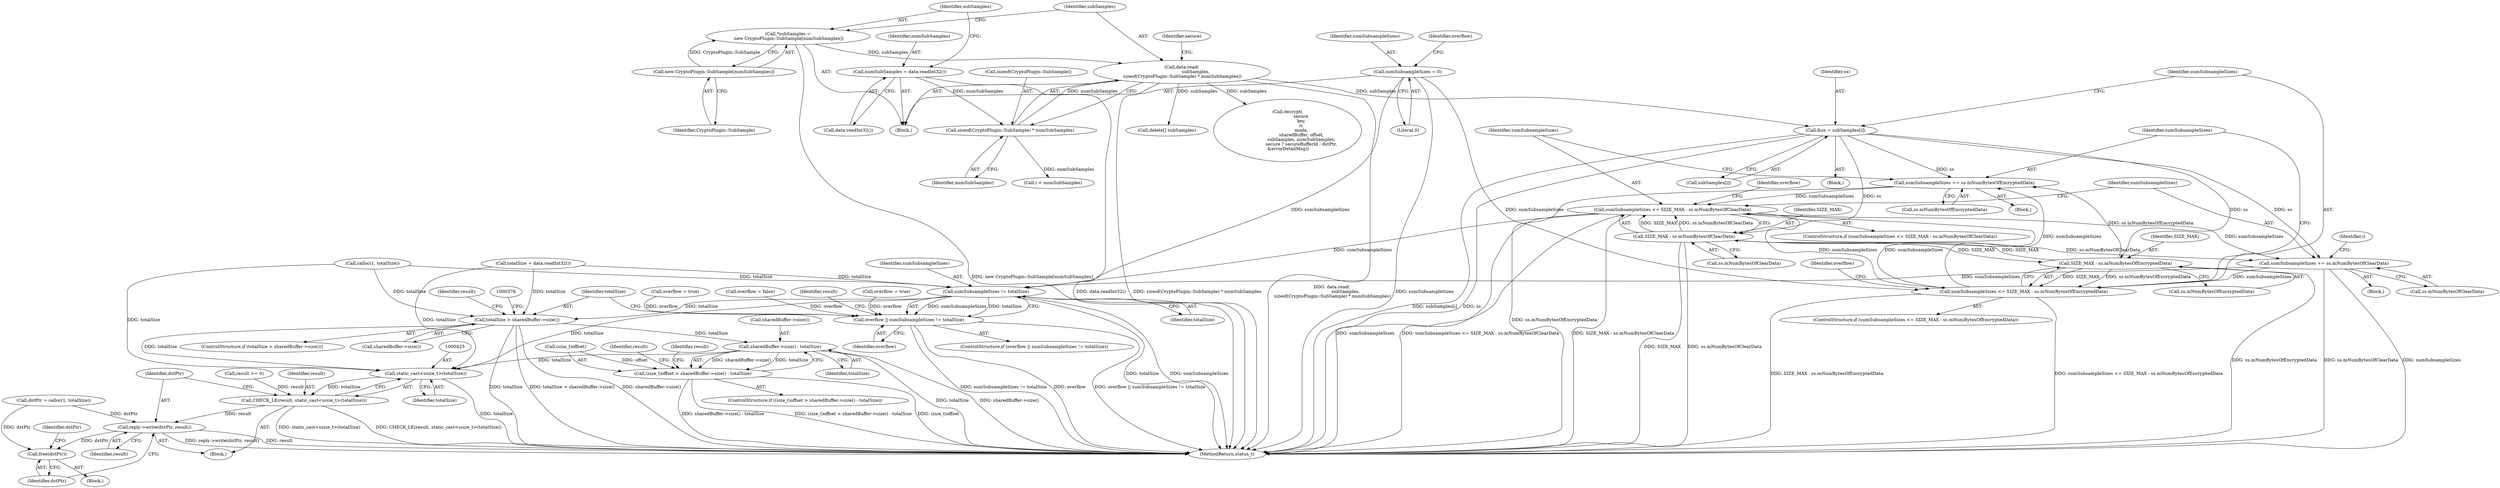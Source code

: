 digraph "0_Android_22f824feac43d5758f9a70b77f2aca840ba62c3b@API" {
"1000322" [label="(Call,sumSubsampleSizes += ss.mNumBytesOfEncryptedData)"];
"1000308" [label="(Call,&ss = subSamples[i])"];
"1000261" [label="(Call,data.read(\n                    subSamples,\n sizeof(CryptoPlugin::SubSample) * numSubSamples))"];
"1000257" [label="(Call,*subSamples =\n new CryptoPlugin::SubSample[numSubSamples])"];
"1000259" [label="(Call,new CryptoPlugin::SubSample[numSubSamples])"];
"1000263" [label="(Call,sizeof(CryptoPlugin::SubSample) * numSubSamples)"];
"1000253" [label="(Call,numSubSamples = data.readInt32())"];
"1000316" [label="(Call,SIZE_MAX - ss.mNumBytesOfEncryptedData)"];
"1000335" [label="(Call,SIZE_MAX - ss.mNumBytesOfClearData)"];
"1000314" [label="(Call,sumSubsampleSizes <= SIZE_MAX - ss.mNumBytesOfEncryptedData)"];
"1000333" [label="(Call,sumSubsampleSizes <= SIZE_MAX - ss.mNumBytesOfClearData)"];
"1000322" [label="(Call,sumSubsampleSizes += ss.mNumBytesOfEncryptedData)"];
"1000289" [label="(Call,sumSubsampleSizes = 0)"];
"1000341" [label="(Call,sumSubsampleSizes += ss.mNumBytesOfClearData)"];
"1000354" [label="(Call,sumSubsampleSizes != totalSize)"];
"1000352" [label="(Call,overflow || sumSubsampleSizes != totalSize)"];
"1000364" [label="(Call,totalSize > sharedBuffer->size())"];
"1000378" [label="(Call,sharedBuffer->size() - totalSize)"];
"1000374" [label="(Call,(size_t)offset > sharedBuffer->size() - totalSize)"];
"1000424" [label="(Call,static_cast<ssize_t>(totalSize))"];
"1000422" [label="(Call,CHECK_LE(result, static_cast<ssize_t>(totalSize)))"];
"1000427" [label="(Call,reply->write(dstPtr, result))"];
"1000430" [label="(Call,free(dstPtr))"];
"1000483" [label="(MethodReturn,status_t)"];
"1000258" [label="(Identifier,subSamples)"];
"1000424" [label="(Call,static_cast<ssize_t>(totalSize))"];
"1000364" [label="(Call,totalSize > sharedBuffer->size())"];
"1000260" [label="(Identifier,CryptoPlugin::SubSample)"];
"1000378" [label="(Call,sharedBuffer->size() - totalSize)"];
"1000290" [label="(Identifier,sumSubsampleSizes)"];
"1000340" [label="(Block,)"];
"1000348" [label="(Call,overflow = true)"];
"1000263" [label="(Call,sizeof(CryptoPlugin::SubSample) * numSubSamples)"];
"1000313" [label="(ControlStructure,if (sumSubsampleSizes <= SIZE_MAX - ss.mNumBytesOfEncryptedData))"];
"1000316" [label="(Call,SIZE_MAX - ss.mNumBytesOfEncryptedData)"];
"1000266" [label="(Identifier,numSubSamples)"];
"1000380" [label="(Identifier,totalSize)"];
"1000356" [label="(Identifier,totalSize)"];
"1000209" [label="(Block,)"];
"1000261" [label="(Call,data.read(\n                    subSamples,\n sizeof(CryptoPlugin::SubSample) * numSubSamples))"];
"1000363" [label="(ControlStructure,if (totalSize > sharedBuffer->size()))"];
"1000330" [label="(Identifier,overflow)"];
"1000291" [label="(Literal,0)"];
"1000426" [label="(Identifier,totalSize)"];
"1000435" [label="(Call,delete[] subSamples)"];
"1000255" [label="(Call,data.readInt32())"];
"1000322" [label="(Call,sumSubsampleSizes += ss.mNumBytesOfEncryptedData)"];
"1000323" [label="(Identifier,sumSubsampleSizes)"];
"1000433" [label="(Identifier,dstPtr)"];
"1000355" [label="(Identifier,sumSubsampleSizes)"];
"1000431" [label="(Identifier,dstPtr)"];
"1000365" [label="(Identifier,totalSize)"];
"1000422" [label="(Call,CHECK_LE(result, static_cast<ssize_t>(totalSize)))"];
"1000293" [label="(Call,overflow = false)"];
"1000253" [label="(Call,numSubSamples = data.readInt32())"];
"1000379" [label="(Call,sharedBuffer->size())"];
"1000429" [label="(Identifier,result)"];
"1000310" [label="(Call,subSamples[i])"];
"1000264" [label="(Call,sizeof(CryptoPlugin::SubSample))"];
"1000416" [label="(Block,)"];
"1000375" [label="(Call,(size_t)offset)"];
"1000428" [label="(Identifier,dstPtr)"];
"1000383" [label="(Identifier,result)"];
"1000333" [label="(Call,sumSubsampleSizes <= SIZE_MAX - ss.mNumBytesOfClearData)"];
"1000317" [label="(Identifier,SIZE_MAX)"];
"1000306" [label="(Block,)"];
"1000270" [label="(Identifier,secure)"];
"1000341" [label="(Call,sumSubsampleSizes += ss.mNumBytesOfClearData)"];
"1000353" [label="(Identifier,overflow)"];
"1000321" [label="(Block,)"];
"1000237" [label="(Call,totalSize = data.readInt32())"];
"1000390" [label="(Call,decrypt(\n                    secure,\n                    key,\n                    iv,\n                    mode,\n                    sharedBuffer, offset,\n                    subSamples, numSubSamples,\n                    secure ? secureBufferId : dstPtr,\n &errorDetailMsg))"];
"1000389" [label="(Identifier,result)"];
"1000283" [label="(Call,calloc(1, totalSize))"];
"1000352" [label="(Call,overflow || sumSubsampleSizes != totalSize)"];
"1000427" [label="(Call,reply->write(dstPtr, result))"];
"1000289" [label="(Call,sumSubsampleSizes = 0)"];
"1000351" [label="(ControlStructure,if (overflow || sumSubsampleSizes != totalSize))"];
"1000294" [label="(Identifier,overflow)"];
"1000335" [label="(Call,SIZE_MAX - ss.mNumBytesOfClearData)"];
"1000359" [label="(Identifier,result)"];
"1000334" [label="(Identifier,sumSubsampleSizes)"];
"1000343" [label="(Call,ss.mNumBytesOfClearData)"];
"1000324" [label="(Call,ss.mNumBytesOfEncryptedData)"];
"1000262" [label="(Identifier,subSamples)"];
"1000418" [label="(Call,result >= 0)"];
"1000430" [label="(Call,free(dstPtr))"];
"1000354" [label="(Call,sumSubsampleSizes != totalSize)"];
"1000342" [label="(Identifier,sumSubsampleSizes)"];
"1000315" [label="(Identifier,sumSubsampleSizes)"];
"1000369" [label="(Identifier,result)"];
"1000366" [label="(Call,sharedBuffer->size())"];
"1000305" [label="(Identifier,i)"];
"1000318" [label="(Call,ss.mNumBytesOfEncryptedData)"];
"1000257" [label="(Call,*subSamples =\n new CryptoPlugin::SubSample[numSubSamples])"];
"1000421" [label="(Block,)"];
"1000259" [label="(Call,new CryptoPlugin::SubSample[numSubSamples])"];
"1000329" [label="(Call,overflow = true)"];
"1000254" [label="(Identifier,numSubSamples)"];
"1000336" [label="(Identifier,SIZE_MAX)"];
"1000281" [label="(Call,dstPtr = calloc(1, totalSize))"];
"1000309" [label="(Identifier,ss)"];
"1000423" [label="(Identifier,result)"];
"1000301" [label="(Call,i < numSubSamples)"];
"1000349" [label="(Identifier,overflow)"];
"1000314" [label="(Call,sumSubsampleSizes <= SIZE_MAX - ss.mNumBytesOfEncryptedData)"];
"1000337" [label="(Call,ss.mNumBytesOfClearData)"];
"1000374" [label="(Call,(size_t)offset > sharedBuffer->size() - totalSize)"];
"1000373" [label="(ControlStructure,if ((size_t)offset > sharedBuffer->size() - totalSize))"];
"1000332" [label="(ControlStructure,if (sumSubsampleSizes <= SIZE_MAX - ss.mNumBytesOfClearData))"];
"1000308" [label="(Call,&ss = subSamples[i])"];
"1000322" -> "1000321"  [label="AST: "];
"1000322" -> "1000324"  [label="CFG: "];
"1000323" -> "1000322"  [label="AST: "];
"1000324" -> "1000322"  [label="AST: "];
"1000334" -> "1000322"  [label="CFG: "];
"1000322" -> "1000483"  [label="DDG: ss.mNumBytesOfEncryptedData"];
"1000308" -> "1000322"  [label="DDG: ss"];
"1000316" -> "1000322"  [label="DDG: ss.mNumBytesOfEncryptedData"];
"1000314" -> "1000322"  [label="DDG: sumSubsampleSizes"];
"1000322" -> "1000333"  [label="DDG: sumSubsampleSizes"];
"1000308" -> "1000306"  [label="AST: "];
"1000308" -> "1000310"  [label="CFG: "];
"1000309" -> "1000308"  [label="AST: "];
"1000310" -> "1000308"  [label="AST: "];
"1000315" -> "1000308"  [label="CFG: "];
"1000308" -> "1000483"  [label="DDG: subSamples[i]"];
"1000308" -> "1000483"  [label="DDG: ss"];
"1000261" -> "1000308"  [label="DDG: subSamples"];
"1000308" -> "1000316"  [label="DDG: ss"];
"1000308" -> "1000335"  [label="DDG: ss"];
"1000308" -> "1000341"  [label="DDG: ss"];
"1000261" -> "1000209"  [label="AST: "];
"1000261" -> "1000263"  [label="CFG: "];
"1000262" -> "1000261"  [label="AST: "];
"1000263" -> "1000261"  [label="AST: "];
"1000270" -> "1000261"  [label="CFG: "];
"1000261" -> "1000483"  [label="DDG: sizeof(CryptoPlugin::SubSample) * numSubSamples"];
"1000261" -> "1000483"  [label="DDG: data.read(\n                    subSamples,\n sizeof(CryptoPlugin::SubSample) * numSubSamples)"];
"1000257" -> "1000261"  [label="DDG: subSamples"];
"1000263" -> "1000261"  [label="DDG: numSubSamples"];
"1000261" -> "1000390"  [label="DDG: subSamples"];
"1000261" -> "1000435"  [label="DDG: subSamples"];
"1000257" -> "1000209"  [label="AST: "];
"1000257" -> "1000259"  [label="CFG: "];
"1000258" -> "1000257"  [label="AST: "];
"1000259" -> "1000257"  [label="AST: "];
"1000262" -> "1000257"  [label="CFG: "];
"1000257" -> "1000483"  [label="DDG: new CryptoPlugin::SubSample[numSubSamples]"];
"1000259" -> "1000257"  [label="DDG: CryptoPlugin::SubSample"];
"1000259" -> "1000260"  [label="CFG: "];
"1000260" -> "1000259"  [label="AST: "];
"1000263" -> "1000266"  [label="CFG: "];
"1000264" -> "1000263"  [label="AST: "];
"1000266" -> "1000263"  [label="AST: "];
"1000253" -> "1000263"  [label="DDG: numSubSamples"];
"1000263" -> "1000301"  [label="DDG: numSubSamples"];
"1000253" -> "1000209"  [label="AST: "];
"1000253" -> "1000255"  [label="CFG: "];
"1000254" -> "1000253"  [label="AST: "];
"1000255" -> "1000253"  [label="AST: "];
"1000258" -> "1000253"  [label="CFG: "];
"1000253" -> "1000483"  [label="DDG: data.readInt32()"];
"1000316" -> "1000314"  [label="AST: "];
"1000316" -> "1000318"  [label="CFG: "];
"1000317" -> "1000316"  [label="AST: "];
"1000318" -> "1000316"  [label="AST: "];
"1000314" -> "1000316"  [label="CFG: "];
"1000316" -> "1000483"  [label="DDG: ss.mNumBytesOfEncryptedData"];
"1000316" -> "1000314"  [label="DDG: SIZE_MAX"];
"1000316" -> "1000314"  [label="DDG: ss.mNumBytesOfEncryptedData"];
"1000335" -> "1000316"  [label="DDG: SIZE_MAX"];
"1000316" -> "1000335"  [label="DDG: SIZE_MAX"];
"1000335" -> "1000333"  [label="AST: "];
"1000335" -> "1000337"  [label="CFG: "];
"1000336" -> "1000335"  [label="AST: "];
"1000337" -> "1000335"  [label="AST: "];
"1000333" -> "1000335"  [label="CFG: "];
"1000335" -> "1000483"  [label="DDG: SIZE_MAX"];
"1000335" -> "1000483"  [label="DDG: ss.mNumBytesOfClearData"];
"1000335" -> "1000333"  [label="DDG: SIZE_MAX"];
"1000335" -> "1000333"  [label="DDG: ss.mNumBytesOfClearData"];
"1000335" -> "1000341"  [label="DDG: ss.mNumBytesOfClearData"];
"1000314" -> "1000313"  [label="AST: "];
"1000315" -> "1000314"  [label="AST: "];
"1000323" -> "1000314"  [label="CFG: "];
"1000330" -> "1000314"  [label="CFG: "];
"1000314" -> "1000483"  [label="DDG: SIZE_MAX - ss.mNumBytesOfEncryptedData"];
"1000314" -> "1000483"  [label="DDG: sumSubsampleSizes <= SIZE_MAX - ss.mNumBytesOfEncryptedData"];
"1000333" -> "1000314"  [label="DDG: sumSubsampleSizes"];
"1000289" -> "1000314"  [label="DDG: sumSubsampleSizes"];
"1000341" -> "1000314"  [label="DDG: sumSubsampleSizes"];
"1000314" -> "1000333"  [label="DDG: sumSubsampleSizes"];
"1000333" -> "1000332"  [label="AST: "];
"1000334" -> "1000333"  [label="AST: "];
"1000342" -> "1000333"  [label="CFG: "];
"1000349" -> "1000333"  [label="CFG: "];
"1000333" -> "1000483"  [label="DDG: sumSubsampleSizes"];
"1000333" -> "1000483"  [label="DDG: sumSubsampleSizes <= SIZE_MAX - ss.mNumBytesOfClearData"];
"1000333" -> "1000483"  [label="DDG: SIZE_MAX - ss.mNumBytesOfClearData"];
"1000333" -> "1000341"  [label="DDG: sumSubsampleSizes"];
"1000333" -> "1000354"  [label="DDG: sumSubsampleSizes"];
"1000289" -> "1000209"  [label="AST: "];
"1000289" -> "1000291"  [label="CFG: "];
"1000290" -> "1000289"  [label="AST: "];
"1000291" -> "1000289"  [label="AST: "];
"1000294" -> "1000289"  [label="CFG: "];
"1000289" -> "1000483"  [label="DDG: sumSubsampleSizes"];
"1000289" -> "1000354"  [label="DDG: sumSubsampleSizes"];
"1000341" -> "1000340"  [label="AST: "];
"1000341" -> "1000343"  [label="CFG: "];
"1000342" -> "1000341"  [label="AST: "];
"1000343" -> "1000341"  [label="AST: "];
"1000305" -> "1000341"  [label="CFG: "];
"1000341" -> "1000483"  [label="DDG: ss.mNumBytesOfClearData"];
"1000341" -> "1000483"  [label="DDG: sumSubsampleSizes"];
"1000341" -> "1000354"  [label="DDG: sumSubsampleSizes"];
"1000354" -> "1000352"  [label="AST: "];
"1000354" -> "1000356"  [label="CFG: "];
"1000355" -> "1000354"  [label="AST: "];
"1000356" -> "1000354"  [label="AST: "];
"1000352" -> "1000354"  [label="CFG: "];
"1000354" -> "1000483"  [label="DDG: totalSize"];
"1000354" -> "1000483"  [label="DDG: sumSubsampleSizes"];
"1000354" -> "1000352"  [label="DDG: sumSubsampleSizes"];
"1000354" -> "1000352"  [label="DDG: totalSize"];
"1000283" -> "1000354"  [label="DDG: totalSize"];
"1000237" -> "1000354"  [label="DDG: totalSize"];
"1000354" -> "1000364"  [label="DDG: totalSize"];
"1000354" -> "1000424"  [label="DDG: totalSize"];
"1000352" -> "1000351"  [label="AST: "];
"1000352" -> "1000353"  [label="CFG: "];
"1000353" -> "1000352"  [label="AST: "];
"1000359" -> "1000352"  [label="CFG: "];
"1000365" -> "1000352"  [label="CFG: "];
"1000352" -> "1000483"  [label="DDG: overflow"];
"1000352" -> "1000483"  [label="DDG: overflow || sumSubsampleSizes != totalSize"];
"1000352" -> "1000483"  [label="DDG: sumSubsampleSizes != totalSize"];
"1000348" -> "1000352"  [label="DDG: overflow"];
"1000293" -> "1000352"  [label="DDG: overflow"];
"1000329" -> "1000352"  [label="DDG: overflow"];
"1000364" -> "1000363"  [label="AST: "];
"1000364" -> "1000366"  [label="CFG: "];
"1000365" -> "1000364"  [label="AST: "];
"1000366" -> "1000364"  [label="AST: "];
"1000369" -> "1000364"  [label="CFG: "];
"1000376" -> "1000364"  [label="CFG: "];
"1000364" -> "1000483"  [label="DDG: totalSize"];
"1000364" -> "1000483"  [label="DDG: totalSize > sharedBuffer->size()"];
"1000364" -> "1000483"  [label="DDG: sharedBuffer->size()"];
"1000283" -> "1000364"  [label="DDG: totalSize"];
"1000237" -> "1000364"  [label="DDG: totalSize"];
"1000364" -> "1000378"  [label="DDG: totalSize"];
"1000364" -> "1000424"  [label="DDG: totalSize"];
"1000378" -> "1000374"  [label="AST: "];
"1000378" -> "1000380"  [label="CFG: "];
"1000379" -> "1000378"  [label="AST: "];
"1000380" -> "1000378"  [label="AST: "];
"1000374" -> "1000378"  [label="CFG: "];
"1000378" -> "1000483"  [label="DDG: totalSize"];
"1000378" -> "1000483"  [label="DDG: sharedBuffer->size()"];
"1000378" -> "1000374"  [label="DDG: sharedBuffer->size()"];
"1000378" -> "1000374"  [label="DDG: totalSize"];
"1000378" -> "1000424"  [label="DDG: totalSize"];
"1000374" -> "1000373"  [label="AST: "];
"1000375" -> "1000374"  [label="AST: "];
"1000383" -> "1000374"  [label="CFG: "];
"1000389" -> "1000374"  [label="CFG: "];
"1000374" -> "1000483"  [label="DDG: (size_t)offset"];
"1000374" -> "1000483"  [label="DDG: sharedBuffer->size() - totalSize"];
"1000374" -> "1000483"  [label="DDG: (size_t)offset > sharedBuffer->size() - totalSize"];
"1000375" -> "1000374"  [label="DDG: offset"];
"1000424" -> "1000422"  [label="AST: "];
"1000424" -> "1000426"  [label="CFG: "];
"1000425" -> "1000424"  [label="AST: "];
"1000426" -> "1000424"  [label="AST: "];
"1000422" -> "1000424"  [label="CFG: "];
"1000424" -> "1000483"  [label="DDG: totalSize"];
"1000424" -> "1000422"  [label="DDG: totalSize"];
"1000283" -> "1000424"  [label="DDG: totalSize"];
"1000237" -> "1000424"  [label="DDG: totalSize"];
"1000422" -> "1000421"  [label="AST: "];
"1000423" -> "1000422"  [label="AST: "];
"1000428" -> "1000422"  [label="CFG: "];
"1000422" -> "1000483"  [label="DDG: CHECK_LE(result, static_cast<ssize_t>(totalSize))"];
"1000422" -> "1000483"  [label="DDG: static_cast<ssize_t>(totalSize)"];
"1000418" -> "1000422"  [label="DDG: result"];
"1000422" -> "1000427"  [label="DDG: result"];
"1000427" -> "1000421"  [label="AST: "];
"1000427" -> "1000429"  [label="CFG: "];
"1000428" -> "1000427"  [label="AST: "];
"1000429" -> "1000427"  [label="AST: "];
"1000431" -> "1000427"  [label="CFG: "];
"1000427" -> "1000483"  [label="DDG: reply->write(dstPtr, result)"];
"1000427" -> "1000483"  [label="DDG: result"];
"1000281" -> "1000427"  [label="DDG: dstPtr"];
"1000427" -> "1000430"  [label="DDG: dstPtr"];
"1000430" -> "1000416"  [label="AST: "];
"1000430" -> "1000431"  [label="CFG: "];
"1000431" -> "1000430"  [label="AST: "];
"1000433" -> "1000430"  [label="CFG: "];
"1000281" -> "1000430"  [label="DDG: dstPtr"];
}
